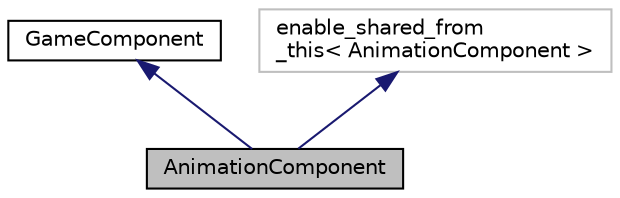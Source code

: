 digraph "AnimationComponent"
{
 // LATEX_PDF_SIZE
  edge [fontname="Helvetica",fontsize="10",labelfontname="Helvetica",labelfontsize="10"];
  node [fontname="Helvetica",fontsize="10",shape=record];
  Node1 [label="AnimationComponent",height=0.2,width=0.4,color="black", fillcolor="grey75", style="filled", fontcolor="black",tooltip="The model for the animation component, which is responsible for handling the animation of sprites and..."];
  Node2 -> Node1 [dir="back",color="midnightblue",fontsize="10",style="solid",fontname="Helvetica"];
  Node2 [label="GameComponent",height=0.2,width=0.4,color="black", fillcolor="white", style="filled",URL="$classGameComponent.html",tooltip=" "];
  Node3 -> Node1 [dir="back",color="midnightblue",fontsize="10",style="solid",fontname="Helvetica"];
  Node3 [label="enable_shared_from\l_this\< AnimationComponent \>",height=0.2,width=0.4,color="grey75", fillcolor="white", style="filled",tooltip=" "];
}

